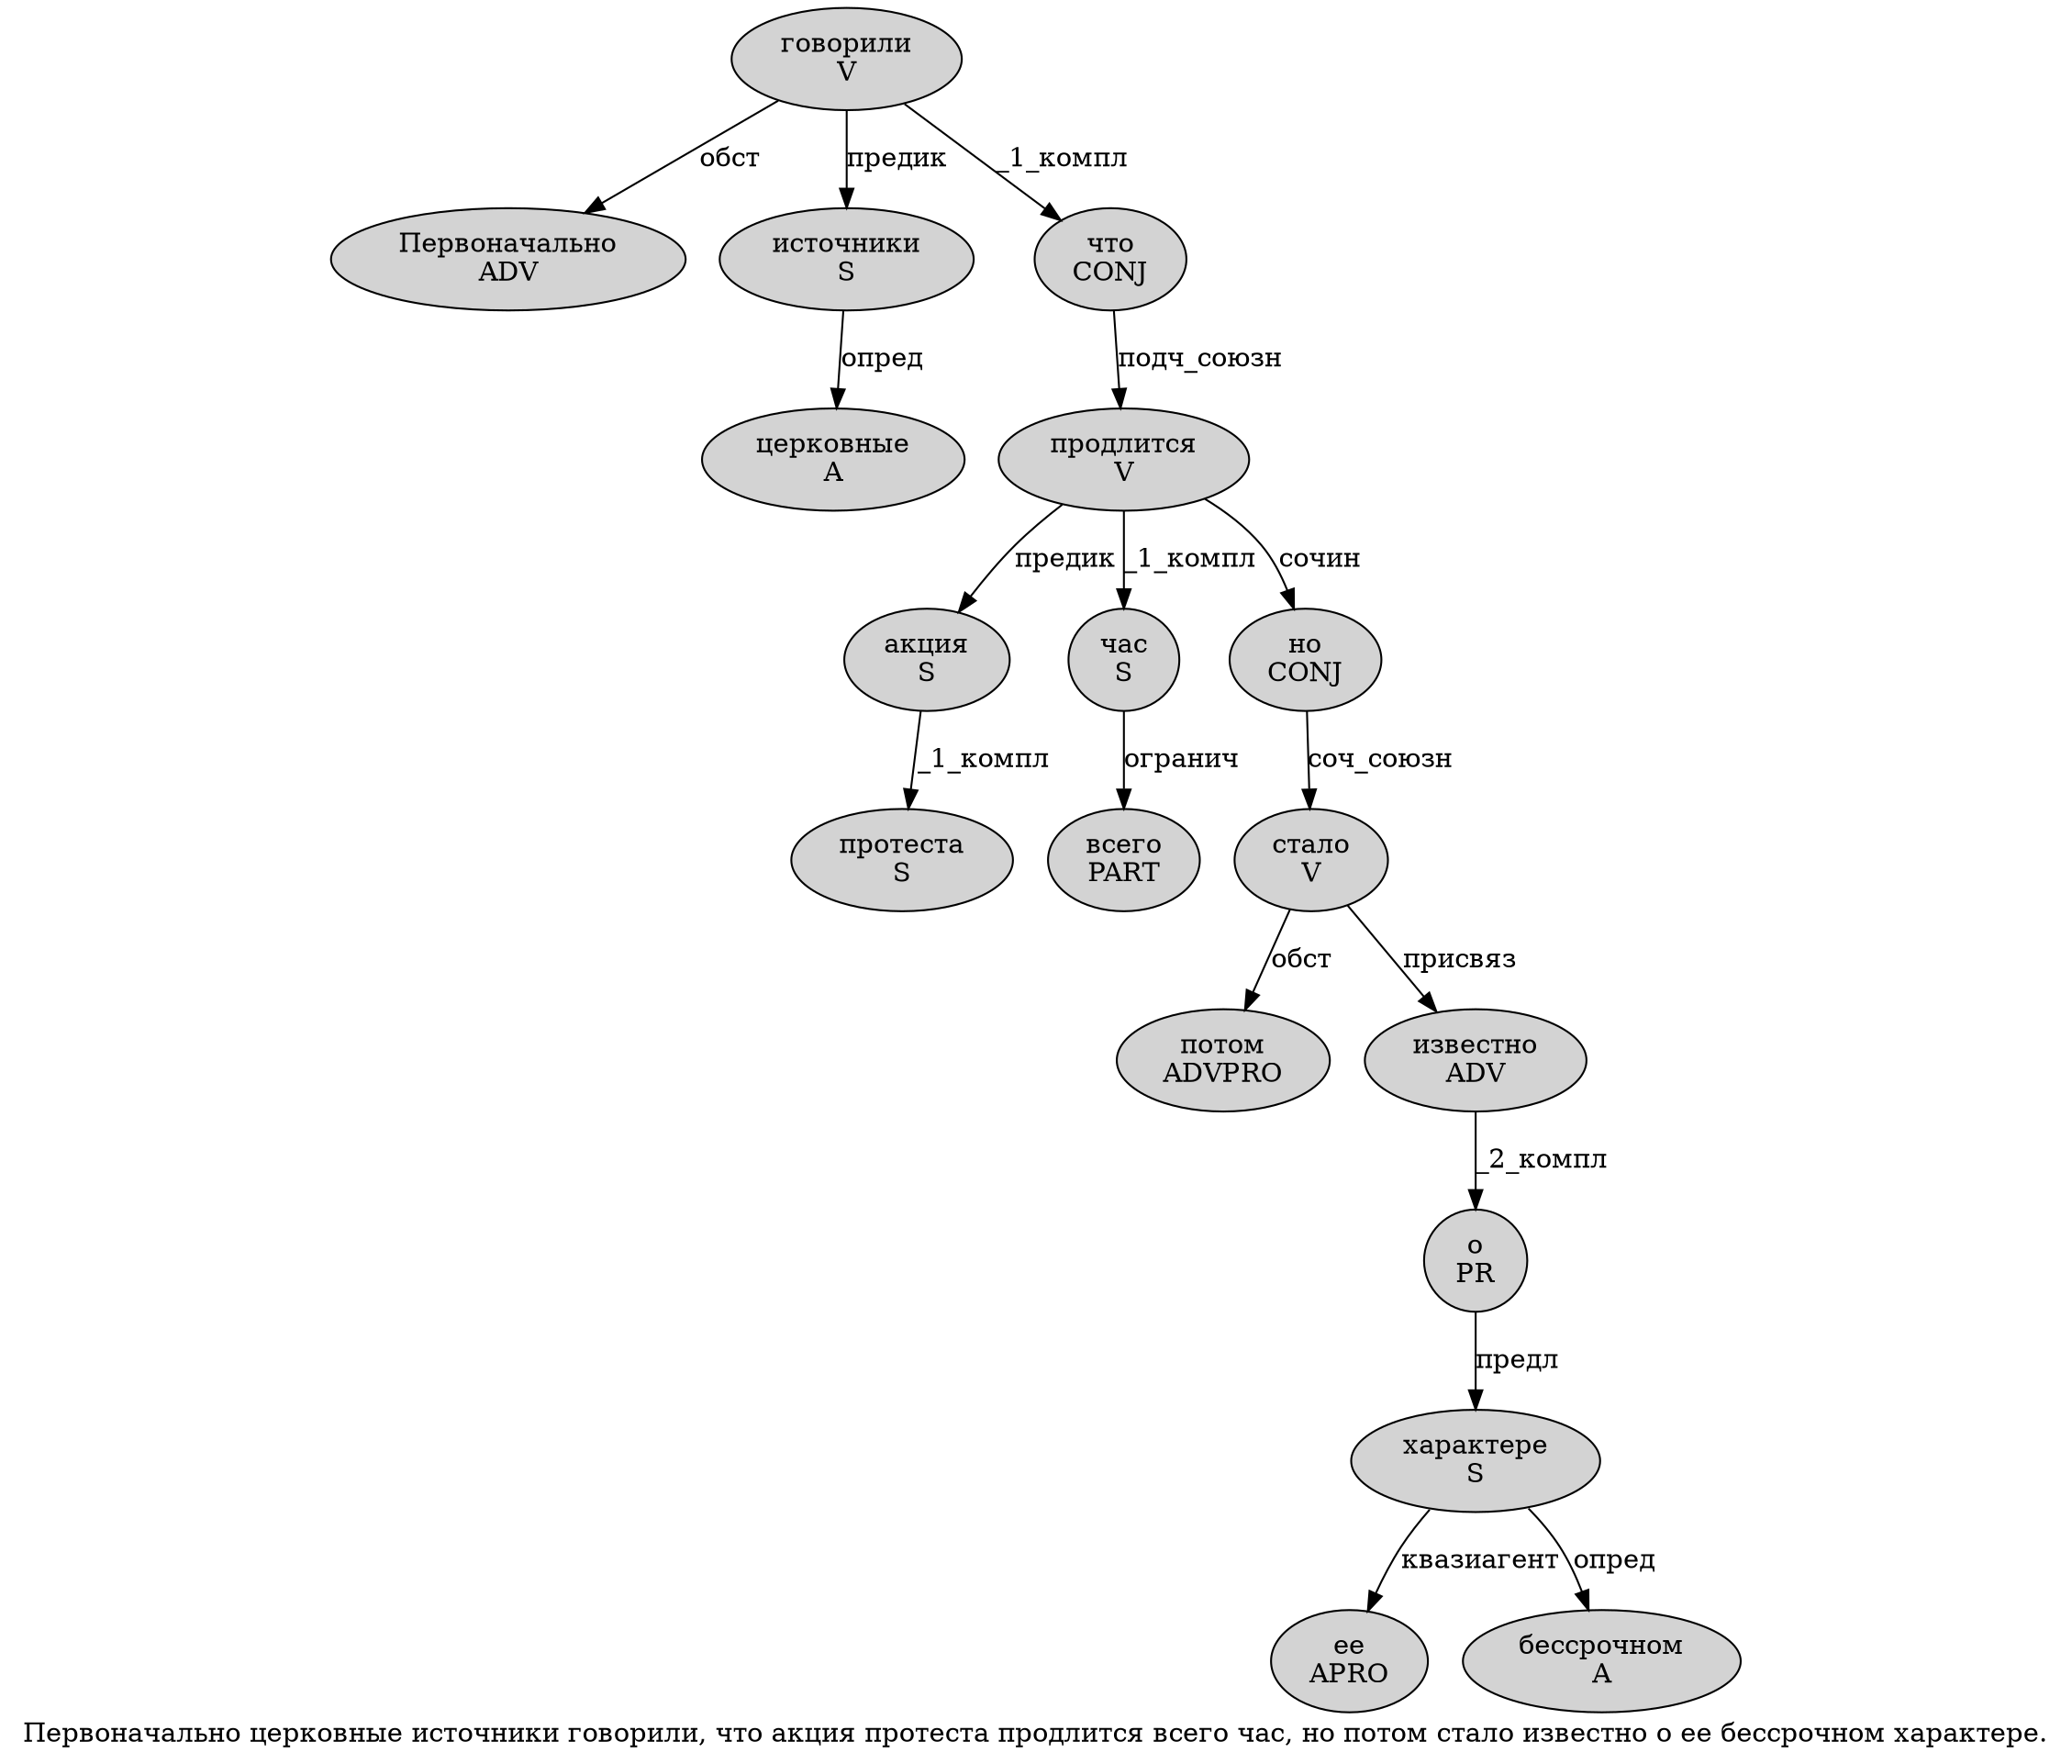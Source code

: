 digraph SENTENCE_22 {
	graph [label="Первоначально церковные источники говорили, что акция протеста продлится всего час, но потом стало известно о ее бессрочном характере."]
	node [style=filled]
		0 [label="Первоначально
ADV" color="" fillcolor=lightgray penwidth=1 shape=ellipse]
		1 [label="церковные
A" color="" fillcolor=lightgray penwidth=1 shape=ellipse]
		2 [label="источники
S" color="" fillcolor=lightgray penwidth=1 shape=ellipse]
		3 [label="говорили
V" color="" fillcolor=lightgray penwidth=1 shape=ellipse]
		5 [label="что
CONJ" color="" fillcolor=lightgray penwidth=1 shape=ellipse]
		6 [label="акция
S" color="" fillcolor=lightgray penwidth=1 shape=ellipse]
		7 [label="протеста
S" color="" fillcolor=lightgray penwidth=1 shape=ellipse]
		8 [label="продлится
V" color="" fillcolor=lightgray penwidth=1 shape=ellipse]
		9 [label="всего
PART" color="" fillcolor=lightgray penwidth=1 shape=ellipse]
		10 [label="час
S" color="" fillcolor=lightgray penwidth=1 shape=ellipse]
		12 [label="но
CONJ" color="" fillcolor=lightgray penwidth=1 shape=ellipse]
		13 [label="потом
ADVPRO" color="" fillcolor=lightgray penwidth=1 shape=ellipse]
		14 [label="стало
V" color="" fillcolor=lightgray penwidth=1 shape=ellipse]
		15 [label="известно
ADV" color="" fillcolor=lightgray penwidth=1 shape=ellipse]
		16 [label="о
PR" color="" fillcolor=lightgray penwidth=1 shape=ellipse]
		17 [label="ее
APRO" color="" fillcolor=lightgray penwidth=1 shape=ellipse]
		18 [label="бессрочном
A" color="" fillcolor=lightgray penwidth=1 shape=ellipse]
		19 [label="характере
S" color="" fillcolor=lightgray penwidth=1 shape=ellipse]
			16 -> 19 [label="предл"]
			10 -> 9 [label="огранич"]
			3 -> 0 [label="обст"]
			3 -> 2 [label="предик"]
			3 -> 5 [label="_1_компл"]
			19 -> 17 [label="квазиагент"]
			19 -> 18 [label="опред"]
			5 -> 8 [label="подч_союзн"]
			6 -> 7 [label="_1_компл"]
			14 -> 13 [label="обст"]
			14 -> 15 [label="присвяз"]
			12 -> 14 [label="соч_союзн"]
			2 -> 1 [label="опред"]
			8 -> 6 [label="предик"]
			8 -> 10 [label="_1_компл"]
			8 -> 12 [label="сочин"]
			15 -> 16 [label="_2_компл"]
}